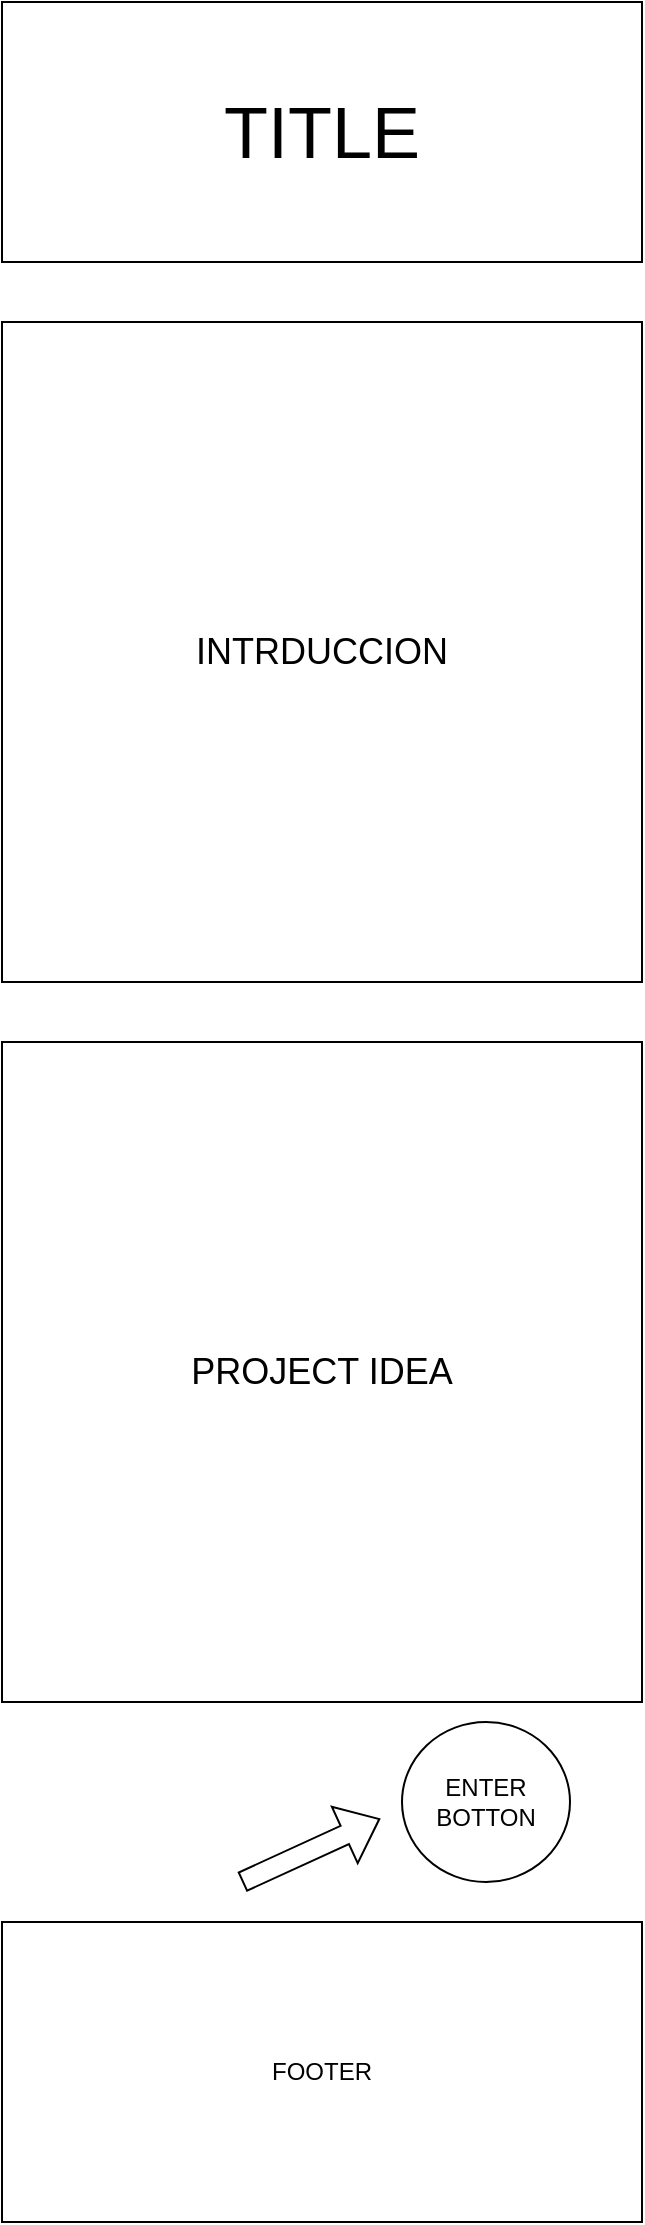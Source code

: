 <mxfile version="28.1.2" pages="2">
  <diagram name="Home page" id="xxxgsnppWTkaf6VXlFA2">
    <mxGraphModel dx="992" dy="596" grid="1" gridSize="10" guides="1" tooltips="1" connect="1" arrows="1" fold="1" page="1" pageScale="1" pageWidth="827" pageHeight="1169" math="0" shadow="0">
      <root>
        <mxCell id="0" />
        <mxCell id="1" parent="0" />
        <mxCell id="dzrcbFCeyjkcdAgZMel1-1" value="&lt;font style=&quot;font-size: 36px;&quot;&gt;TITLE&lt;/font&gt;" style="rounded=0;whiteSpace=wrap;html=1;" vertex="1" parent="1">
          <mxGeometry x="240" y="40" width="320" height="130" as="geometry" />
        </mxCell>
        <mxCell id="dzrcbFCeyjkcdAgZMel1-6" value="&lt;font style=&quot;font-size: 18px;&quot;&gt;PROJECT IDEA&lt;/font&gt;" style="rounded=0;whiteSpace=wrap;html=1;" vertex="1" parent="1">
          <mxGeometry x="240" y="560" width="320" height="330" as="geometry" />
        </mxCell>
        <mxCell id="dzrcbFCeyjkcdAgZMel1-8" value="&lt;font style=&quot;font-size: 18px;&quot;&gt;INTRDUCCION&lt;/font&gt;" style="rounded=0;whiteSpace=wrap;html=1;" vertex="1" parent="1">
          <mxGeometry x="240" y="200" width="320" height="330" as="geometry" />
        </mxCell>
        <mxCell id="dzrcbFCeyjkcdAgZMel1-9" value="FOOTER" style="rounded=0;whiteSpace=wrap;html=1;" vertex="1" parent="1">
          <mxGeometry x="240" y="1000" width="320" height="150" as="geometry" />
        </mxCell>
        <mxCell id="dzrcbFCeyjkcdAgZMel1-12" value="ENTER BOTTON" style="ellipse;whiteSpace=wrap;html=1;" vertex="1" parent="1">
          <mxGeometry x="440" y="900" width="84" height="80" as="geometry" />
        </mxCell>
        <mxCell id="dzrcbFCeyjkcdAgZMel1-13" value="" style="shape=flexArrow;endArrow=classic;html=1;rounded=0;entryX=0.049;entryY=0.729;entryDx=0;entryDy=0;entryPerimeter=0;" edge="1" parent="1">
          <mxGeometry width="50" height="50" relative="1" as="geometry">
            <mxPoint x="360" y="980" as="sourcePoint" />
            <mxPoint x="429.116" y="948.32" as="targetPoint" />
            <Array as="points" />
          </mxGeometry>
        </mxCell>
      </root>
    </mxGraphModel>
  </diagram>
  <diagram id="SIR564RikFjgNjBiQzBT" name="Museum page">
    <mxGraphModel dx="1226" dy="736" grid="1" gridSize="10" guides="1" tooltips="1" connect="1" arrows="1" fold="1" page="1" pageScale="1" pageWidth="827" pageHeight="1169" math="0" shadow="0">
      <root>
        <mxCell id="0" />
        <mxCell id="1" parent="0" />
        <mxCell id="DCMjj7F0i-pY-GXke4Qv-1" value="&lt;font style=&quot;font-size: 18px;&quot;&gt;HISTORY&lt;/font&gt;" style="rounded=0;whiteSpace=wrap;html=1;" vertex="1" parent="1">
          <mxGeometry x="240" y="40" width="320" height="160" as="geometry" />
        </mxCell>
        <mxCell id="RBY6oiScIRuPsFhfHkZa-1" value="&lt;font style=&quot;font-size: 18px;&quot;&gt;FOOTER&lt;/font&gt;" style="rounded=0;whiteSpace=wrap;html=1;" vertex="1" parent="1">
          <mxGeometry x="240" y="930" width="320" height="200" as="geometry" />
        </mxCell>
        <mxCell id="RBY6oiScIRuPsFhfHkZa-2" value="" style="rounded=0;whiteSpace=wrap;html=1;" vertex="1" parent="1">
          <mxGeometry x="240" y="230" width="320" height="670" as="geometry" />
        </mxCell>
        <mxCell id="RBY6oiScIRuPsFhfHkZa-4" value="IMG" style="rounded=0;whiteSpace=wrap;html=1;" vertex="1" parent="1">
          <mxGeometry x="260" y="260" width="130" height="120" as="geometry" />
        </mxCell>
        <mxCell id="RBY6oiScIRuPsFhfHkZa-5" value="IMG" style="rounded=0;whiteSpace=wrap;html=1;" vertex="1" parent="1">
          <mxGeometry x="410" y="430" width="130" height="110" as="geometry" />
        </mxCell>
        <mxCell id="RBY6oiScIRuPsFhfHkZa-7" value="IMG" style="rounded=0;whiteSpace=wrap;html=1;" vertex="1" parent="1">
          <mxGeometry x="260" y="590" width="130" height="110" as="geometry" />
        </mxCell>
        <mxCell id="RBY6oiScIRuPsFhfHkZa-8" value="IMG" style="rounded=0;whiteSpace=wrap;html=1;" vertex="1" parent="1">
          <mxGeometry x="413" y="750" width="130" height="110" as="geometry" />
        </mxCell>
        <mxCell id="RBY6oiScIRuPsFhfHkZa-9" value="TEXT" style="text;html=1;align=center;verticalAlign=middle;whiteSpace=wrap;rounded=0;" vertex="1" parent="1">
          <mxGeometry x="310" y="480" width="60" height="30" as="geometry" />
        </mxCell>
        <mxCell id="RBY6oiScIRuPsFhfHkZa-10" value="TEXT" style="text;html=1;align=center;verticalAlign=middle;whiteSpace=wrap;rounded=0;" vertex="1" parent="1">
          <mxGeometry x="445" y="630" width="60" height="30" as="geometry" />
        </mxCell>
        <mxCell id="RBY6oiScIRuPsFhfHkZa-11" value="TEXT" style="text;html=1;align=center;verticalAlign=middle;whiteSpace=wrap;rounded=0;" vertex="1" parent="1">
          <mxGeometry x="445" y="320" width="60" height="30" as="geometry" />
        </mxCell>
        <mxCell id="RBY6oiScIRuPsFhfHkZa-12" value="TEXT" style="text;html=1;align=center;verticalAlign=middle;whiteSpace=wrap;rounded=0;" vertex="1" parent="1">
          <mxGeometry x="290" y="790" width="60" height="30" as="geometry" />
        </mxCell>
      </root>
    </mxGraphModel>
  </diagram>
</mxfile>
